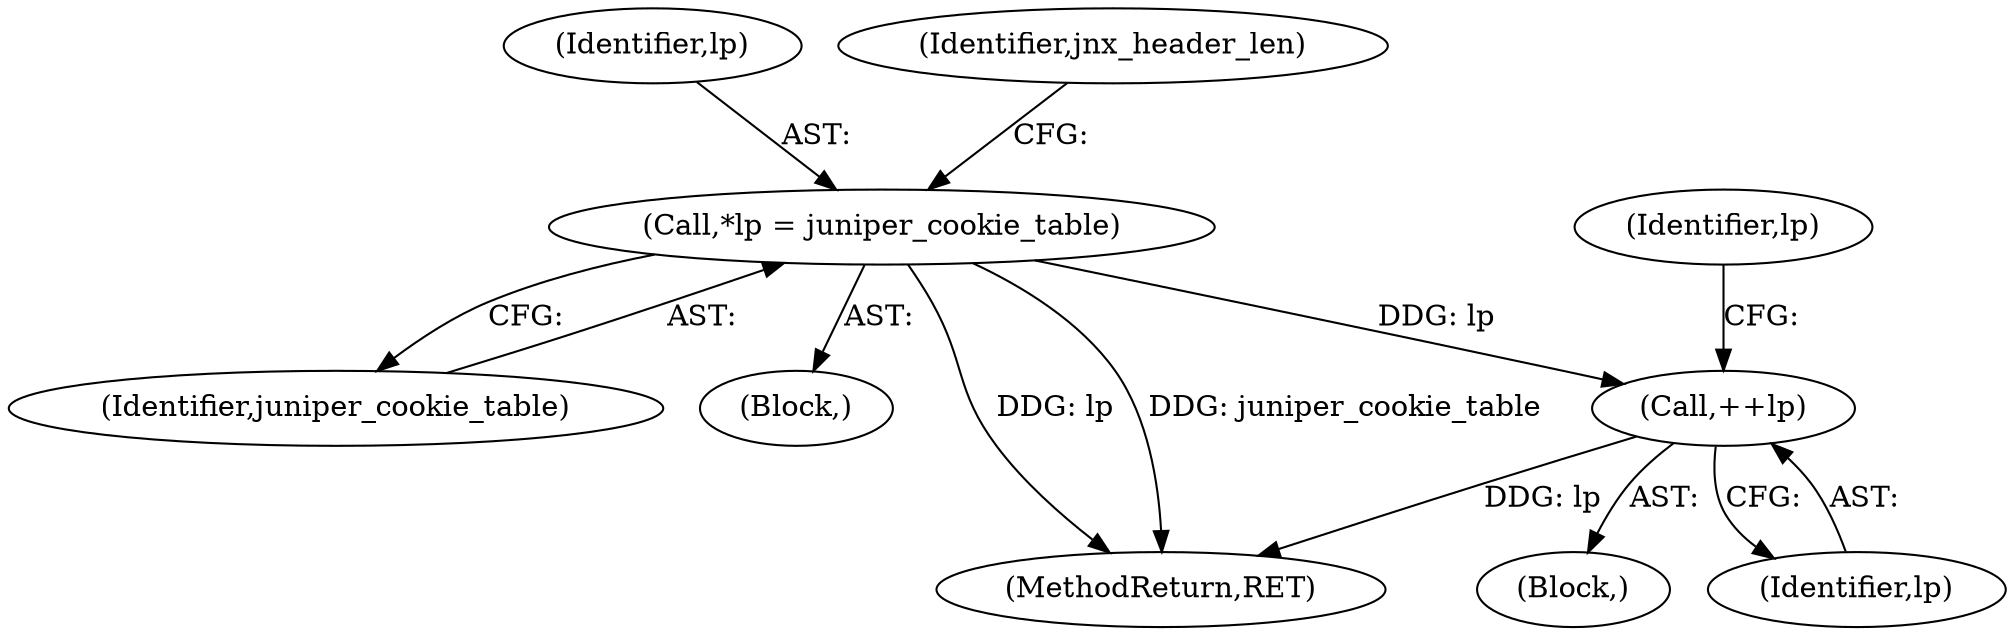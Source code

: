 digraph "0_tcpdump_42073d54c53a496be40ae84152bbfe2c923ac7bc@pointer" {
"1000728" [label="(Call,++lp)"];
"1000129" [label="(Call,*lp = juniper_cookie_table)"];
"1000729" [label="(Identifier,lp)"];
"1000531" [label="(Identifier,lp)"];
"1000728" [label="(Call,++lp)"];
"1000131" [label="(Identifier,juniper_cookie_table)"];
"1000130" [label="(Identifier,lp)"];
"1000136" [label="(Identifier,jnx_header_len)"];
"1000127" [label="(Block,)"];
"1000534" [label="(Block,)"];
"1000129" [label="(Call,*lp = juniper_cookie_table)"];
"1001075" [label="(MethodReturn,RET)"];
"1000728" -> "1000534"  [label="AST: "];
"1000728" -> "1000729"  [label="CFG: "];
"1000729" -> "1000728"  [label="AST: "];
"1000531" -> "1000728"  [label="CFG: "];
"1000728" -> "1001075"  [label="DDG: lp"];
"1000129" -> "1000728"  [label="DDG: lp"];
"1000129" -> "1000127"  [label="AST: "];
"1000129" -> "1000131"  [label="CFG: "];
"1000130" -> "1000129"  [label="AST: "];
"1000131" -> "1000129"  [label="AST: "];
"1000136" -> "1000129"  [label="CFG: "];
"1000129" -> "1001075"  [label="DDG: lp"];
"1000129" -> "1001075"  [label="DDG: juniper_cookie_table"];
}
